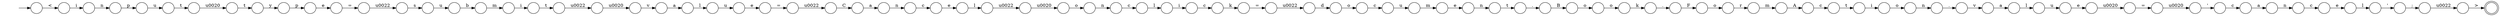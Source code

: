 digraph Automaton {
  rankdir = LR;
  0 [shape=circle,label=""];
  0 -> 86 [label="c"]
  1 [shape=circle,label=""];
  1 -> 51 [label="t"]
  2 [shape=circle,label=""];
  2 -> 87 [label="="]
  3 [shape=circle,label=""];
  3 -> 49 [label="="]
  4 [shape=circle,label=""];
  4 -> 28 [label="u"]
  5 [shape=circle,label=""];
  5 -> 79 [label=";"]
  6 [shape=circle,label=""];
  6 -> 80 [label="'"]
  7 [shape=circle,label=""];
  7 -> 77 [label="o"]
  8 [shape=circle,label=""];
  8 -> 67 [label="o"]
  9 [shape=circle,label=""];
  9 -> 18 [label="\u0022"]
  10 [shape=circle,label=""];
  10 -> 45 [label="t"]
  11 [shape=circle,label=""];
  11 -> 50 [label="a"]
  12 [shape=circle,label=""];
  12 -> 83 [label="t"]
  13 [shape=circle,label=""];
  13 -> 20 [label="."]
  14 [shape=circle,label=""];
  14 -> 25 [label="i"]
  15 [shape=circle,label=""];
  15 -> 73 [label="l"]
  16 [shape=circle,label=""];
  16 -> 84 [label="n"]
  17 [shape=circle,label=""];
  17 -> 72 [label="c"]
  18 [shape=circle,label=""];
  18 -> 66 [label="\u0020"]
  19 [shape=circle,label=""];
  19 -> 34 [label="s"]
  20 [shape=circle,label=""];
  20 -> 8 [label="F"]
  21 [shape=circle,label=""];
  21 -> 0 [label="n"]
  22 [shape=circle,label=""];
  22 -> 39 [label="\u0022"]
  23 [shape=circle,label=""];
  23 -> 42 [label="."]
  24 [shape=circle,label=""];
  24 -> 89 [label="n"]
  25 [shape=circle,label=""];
  25 -> 9 [label="t"]
  26 [shape=circle,label=""];
  26 -> 27 [label="a"]
  27 [shape=circle,label=""];
  27 -> 4 [label="l"]
  28 [shape=circle,label=""];
  28 -> 2 [label="e"]
  29 [shape=circle,label=""];
  29 -> 74 [label="l"]
  30 [shape=circle,label=""];
  30 -> 60 [label="B"]
  31 [shape=circle,label=""];
  31 -> 71 [label="i"]
  32 [shape=circle,label=""];
  32 -> 29 [label="e"]
  33 [shape=circle,label=""];
  33 -> 16 [label="e"]
  34 [shape=circle,label=""];
  34 -> 56 [label="u"]
  35 [shape=circle,label=""];
  35 -> 32 [label="c"]
  36 [shape=doublecircle,label=""];
  37 [shape=circle,label=""];
  37 -> 78 [label="a"]
  38 [shape=circle,label=""];
  38 -> 40 [label="A"]
  39 [shape=circle,label=""];
  39 -> 41 [label="d"]
  40 [shape=circle,label=""];
  40 -> 10 [label="c"]
  41 [shape=circle,label=""];
  41 -> 17 [label="o"]
  42 [shape=circle,label=""];
  42 -> 37 [label="v"]
  43 [shape=circle,label=""];
  43 -> 13 [label="k"]
  44 [shape=circle,label=""];
  44 -> 58 [label="e"]
  45 [shape=circle,label=""];
  45 -> 7 [label="i"]
  46 [shape=circle,label=""];
  46 -> 53 [label="c"]
  47 [shape=circle,label=""];
  47 -> 55 [label="\u0020"]
  48 [shape=circle,label=""];
  48 -> 1 [label="u"]
  49 [shape=circle,label=""];
  49 -> 6 [label="\u0020"]
  50 [shape=circle,label=""];
  50 -> 35 [label="n"]
  51 [shape=circle,label=""];
  51 -> 12 [label="\u0020"]
  52 [shape=circle,label=""];
  52 -> 14 [label="m"]
  53 [shape=circle,label=""];
  53 -> 59 [label="k"]
  54 [shape=circle,label=""];
  54 -> 69 [label="C"]
  55 [shape=circle,label=""];
  55 -> 24 [label="o"]
  56 [shape=circle,label=""];
  56 -> 52 [label="b"]
  57 [shape=circle,label=""];
  57 -> 38 [label="m"]
  58 [shape=circle,label=""];
  58 -> 81 [label="="]
  59 [shape=circle,label=""];
  59 -> 22 [label="="]
  60 [shape=circle,label=""];
  60 -> 88 [label="o"]
  61 [shape=circle,label=""];
  61 -> 36 [label=">"]
  62 [shape=circle,label=""];
  62 -> 46 [label="i"]
  63 [shape=circle,label=""];
  63 -> 30 [label="."]
  64 [shape=circle,label=""];
  64 -> 3 [label="\u0020"]
  65 [shape=circle,label=""];
  65 -> 62 [label="l"]
  66 [shape=circle,label=""];
  66 -> 26 [label="v"]
  67 [shape=circle,label=""];
  67 -> 57 [label="r"]
  68 [shape=circle,label=""];
  initial [shape=plaintext,label=""];
  initial -> 68
  68 -> 31 [label="<"]
  69 [shape=circle,label=""];
  69 -> 21 [label="a"]
  70 [shape=circle,label=""];
  70 -> 82 [label="u"]
  71 [shape=circle,label=""];
  71 -> 76 [label="n"]
  72 [shape=circle,label=""];
  72 -> 85 [label="u"]
  73 [shape=circle,label=""];
  73 -> 47 [label="\u0022"]
  74 [shape=circle,label=""];
  74 -> 5 [label="'"]
  75 [shape=circle,label=""];
  75 -> 44 [label="p"]
  76 [shape=circle,label=""];
  76 -> 48 [label="p"]
  77 [shape=circle,label=""];
  77 -> 23 [label="n"]
  78 [shape=circle,label=""];
  78 -> 70 [label="l"]
  79 [shape=circle,label=""];
  79 -> 61 [label="\u0022"]
  80 [shape=circle,label=""];
  80 -> 11 [label="c"]
  81 [shape=circle,label=""];
  81 -> 19 [label="\u0022"]
  82 [shape=circle,label=""];
  82 -> 64 [label="e"]
  83 [shape=circle,label=""];
  83 -> 75 [label="y"]
  84 [shape=circle,label=""];
  84 -> 63 [label="t"]
  85 [shape=circle,label=""];
  85 -> 33 [label="m"]
  86 [shape=circle,label=""];
  86 -> 15 [label="e"]
  87 [shape=circle,label=""];
  87 -> 54 [label="\u0022"]
  88 [shape=circle,label=""];
  88 -> 43 [label="o"]
  89 [shape=circle,label=""];
  89 -> 65 [label="c"]
}

